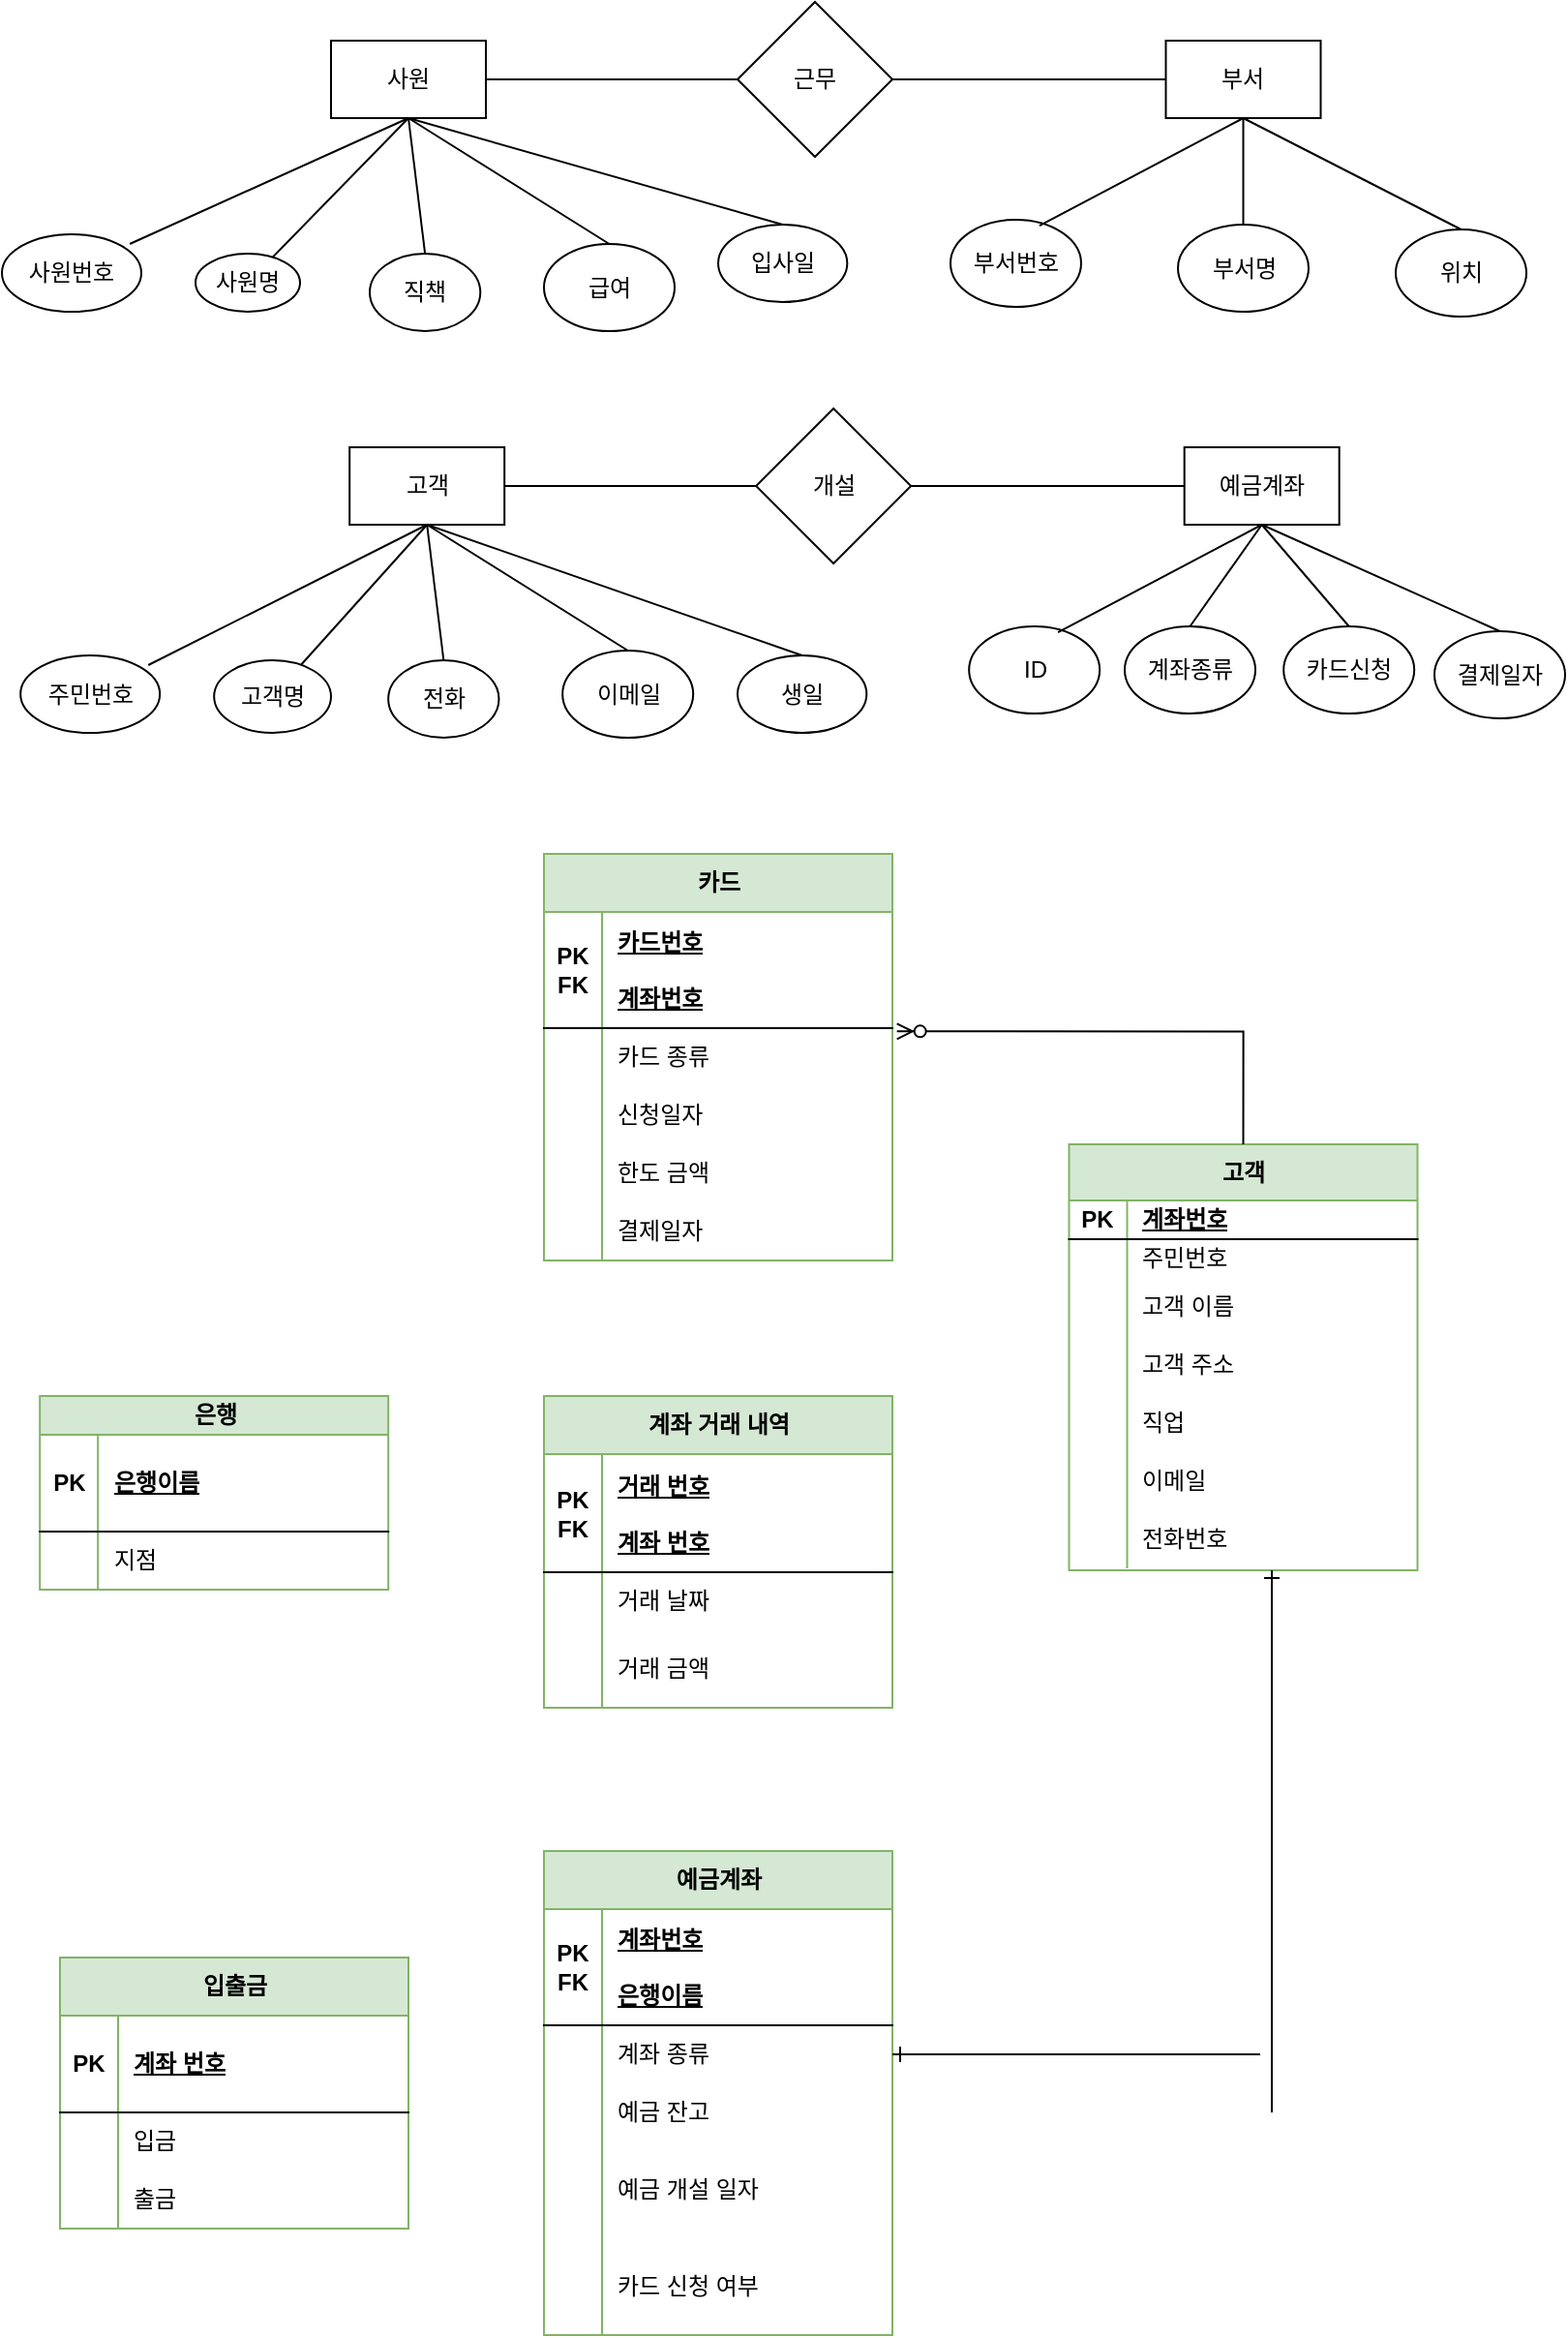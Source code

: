 <mxfile version="22.1.16" type="github">
  <diagram id="R2lEEEUBdFMjLlhIrx00" name="Page-1">
    <mxGraphModel dx="801" dy="1037" grid="1" gridSize="10" guides="1" tooltips="1" connect="1" arrows="1" fold="1" page="1" pageScale="1" pageWidth="850" pageHeight="1100" math="0" shadow="0" extFonts="Permanent Marker^https://fonts.googleapis.com/css?family=Permanent+Marker">
      <root>
        <mxCell id="0" />
        <mxCell id="1" parent="0" />
        <mxCell id="T3U-AoPDwU73Mw-AAo-e-1" value="사원" style="rounded=0;whiteSpace=wrap;html=1;" vertex="1" parent="1">
          <mxGeometry x="180" y="30" width="80" height="40" as="geometry" />
        </mxCell>
        <mxCell id="T3U-AoPDwU73Mw-AAo-e-2" value="사원번호" style="ellipse;whiteSpace=wrap;html=1;" vertex="1" parent="1">
          <mxGeometry x="10" y="130" width="72" height="40" as="geometry" />
        </mxCell>
        <mxCell id="T3U-AoPDwU73Mw-AAo-e-3" value="사원명" style="ellipse;whiteSpace=wrap;html=1;" vertex="1" parent="1">
          <mxGeometry x="110" y="140" width="54" height="30" as="geometry" />
        </mxCell>
        <mxCell id="T3U-AoPDwU73Mw-AAo-e-4" value="직책" style="ellipse;whiteSpace=wrap;html=1;" vertex="1" parent="1">
          <mxGeometry x="200" y="140" width="57.14" height="40" as="geometry" />
        </mxCell>
        <mxCell id="T3U-AoPDwU73Mw-AAo-e-5" value="입사일" style="ellipse;whiteSpace=wrap;html=1;" vertex="1" parent="1">
          <mxGeometry x="380.0" y="125" width="66.67" height="40" as="geometry" />
        </mxCell>
        <mxCell id="T3U-AoPDwU73Mw-AAo-e-6" value="" style="endArrow=none;html=1;rounded=0;exitX=0.917;exitY=0.125;exitDx=0;exitDy=0;exitPerimeter=0;entryX=0.5;entryY=1;entryDx=0;entryDy=0;" edge="1" parent="1" source="T3U-AoPDwU73Mw-AAo-e-2" target="T3U-AoPDwU73Mw-AAo-e-1">
          <mxGeometry width="50" height="50" relative="1" as="geometry">
            <mxPoint x="400" y="430" as="sourcePoint" />
            <mxPoint x="450" y="380" as="targetPoint" />
          </mxGeometry>
        </mxCell>
        <mxCell id="T3U-AoPDwU73Mw-AAo-e-7" value="" style="endArrow=none;html=1;rounded=0;entryX=0.5;entryY=1;entryDx=0;entryDy=0;" edge="1" parent="1" source="T3U-AoPDwU73Mw-AAo-e-3" target="T3U-AoPDwU73Mw-AAo-e-1">
          <mxGeometry width="50" height="50" relative="1" as="geometry">
            <mxPoint x="400" y="430" as="sourcePoint" />
            <mxPoint x="450" y="380" as="targetPoint" />
          </mxGeometry>
        </mxCell>
        <mxCell id="T3U-AoPDwU73Mw-AAo-e-8" value="" style="endArrow=none;html=1;rounded=0;entryX=0.5;entryY=1;entryDx=0;entryDy=0;exitX=0.5;exitY=0;exitDx=0;exitDy=0;" edge="1" parent="1" source="T3U-AoPDwU73Mw-AAo-e-4" target="T3U-AoPDwU73Mw-AAo-e-1">
          <mxGeometry width="50" height="50" relative="1" as="geometry">
            <mxPoint x="400" y="430" as="sourcePoint" />
            <mxPoint x="450" y="380" as="targetPoint" />
          </mxGeometry>
        </mxCell>
        <mxCell id="T3U-AoPDwU73Mw-AAo-e-9" value="" style="endArrow=none;html=1;rounded=0;exitX=0.5;exitY=0;exitDx=0;exitDy=0;entryX=0.5;entryY=1;entryDx=0;entryDy=0;" edge="1" parent="1" source="T3U-AoPDwU73Mw-AAo-e-5" target="T3U-AoPDwU73Mw-AAo-e-1">
          <mxGeometry width="50" height="50" relative="1" as="geometry">
            <mxPoint x="400" y="430" as="sourcePoint" />
            <mxPoint x="450" y="380" as="targetPoint" />
          </mxGeometry>
        </mxCell>
        <mxCell id="T3U-AoPDwU73Mw-AAo-e-11" value="부서" style="rounded=0;whiteSpace=wrap;html=1;" vertex="1" parent="1">
          <mxGeometry x="611.25" y="30" width="80" height="40" as="geometry" />
        </mxCell>
        <mxCell id="T3U-AoPDwU73Mw-AAo-e-12" value="급여" style="ellipse;whiteSpace=wrap;html=1;" vertex="1" parent="1">
          <mxGeometry x="290" y="135" width="67.5" height="45" as="geometry" />
        </mxCell>
        <mxCell id="T3U-AoPDwU73Mw-AAo-e-13" value="부서번호" style="ellipse;whiteSpace=wrap;html=1;" vertex="1" parent="1">
          <mxGeometry x="500" y="122.5" width="67.5" height="45" as="geometry" />
        </mxCell>
        <mxCell id="T3U-AoPDwU73Mw-AAo-e-14" value="부서명" style="ellipse;whiteSpace=wrap;html=1;" vertex="1" parent="1">
          <mxGeometry x="617.5" y="125" width="67.5" height="45" as="geometry" />
        </mxCell>
        <mxCell id="T3U-AoPDwU73Mw-AAo-e-15" value="위치" style="ellipse;whiteSpace=wrap;html=1;" vertex="1" parent="1">
          <mxGeometry x="730" y="127.5" width="67.5" height="45" as="geometry" />
        </mxCell>
        <mxCell id="T3U-AoPDwU73Mw-AAo-e-16" value="" style="endArrow=none;html=1;rounded=0;entryX=0.5;entryY=1;entryDx=0;entryDy=0;exitX=0.5;exitY=0;exitDx=0;exitDy=0;" edge="1" parent="1" source="T3U-AoPDwU73Mw-AAo-e-12" target="T3U-AoPDwU73Mw-AAo-e-1">
          <mxGeometry width="50" height="50" relative="1" as="geometry">
            <mxPoint x="460" y="120" as="sourcePoint" />
            <mxPoint x="510" y="80" as="targetPoint" />
            <Array as="points" />
          </mxGeometry>
        </mxCell>
        <mxCell id="T3U-AoPDwU73Mw-AAo-e-17" value="" style="endArrow=none;html=1;rounded=0;exitX=0.681;exitY=0.067;exitDx=0;exitDy=0;exitPerimeter=0;entryX=0.5;entryY=1;entryDx=0;entryDy=0;" edge="1" parent="1" source="T3U-AoPDwU73Mw-AAo-e-13" target="T3U-AoPDwU73Mw-AAo-e-11">
          <mxGeometry width="50" height="50" relative="1" as="geometry">
            <mxPoint x="580" y="120" as="sourcePoint" />
            <mxPoint x="620" y="70" as="targetPoint" />
          </mxGeometry>
        </mxCell>
        <mxCell id="T3U-AoPDwU73Mw-AAo-e-18" value="" style="endArrow=none;html=1;rounded=0;entryX=0.5;entryY=1;entryDx=0;entryDy=0;exitX=0.5;exitY=0;exitDx=0;exitDy=0;" edge="1" parent="1" source="T3U-AoPDwU73Mw-AAo-e-14" target="T3U-AoPDwU73Mw-AAo-e-11">
          <mxGeometry width="50" height="50" relative="1" as="geometry">
            <mxPoint x="400" y="330" as="sourcePoint" />
            <mxPoint x="450" y="280" as="targetPoint" />
          </mxGeometry>
        </mxCell>
        <mxCell id="T3U-AoPDwU73Mw-AAo-e-19" value="" style="endArrow=none;html=1;rounded=0;entryX=0.5;entryY=1;entryDx=0;entryDy=0;exitX=0.5;exitY=0;exitDx=0;exitDy=0;" edge="1" parent="1" source="T3U-AoPDwU73Mw-AAo-e-15" target="T3U-AoPDwU73Mw-AAo-e-11">
          <mxGeometry width="50" height="50" relative="1" as="geometry">
            <mxPoint x="590" y="260" as="sourcePoint" />
            <mxPoint x="640" y="210" as="targetPoint" />
          </mxGeometry>
        </mxCell>
        <mxCell id="T3U-AoPDwU73Mw-AAo-e-20" value="근무" style="rhombus;whiteSpace=wrap;html=1;" vertex="1" parent="1">
          <mxGeometry x="390" y="10" width="80" height="80" as="geometry" />
        </mxCell>
        <mxCell id="T3U-AoPDwU73Mw-AAo-e-21" value="" style="endArrow=none;html=1;rounded=0;exitX=1;exitY=0.5;exitDx=0;exitDy=0;entryX=0;entryY=0.5;entryDx=0;entryDy=0;" edge="1" parent="1" source="T3U-AoPDwU73Mw-AAo-e-1" target="T3U-AoPDwU73Mw-AAo-e-20">
          <mxGeometry width="50" height="50" relative="1" as="geometry">
            <mxPoint x="400" y="330" as="sourcePoint" />
            <mxPoint x="450" y="280" as="targetPoint" />
          </mxGeometry>
        </mxCell>
        <mxCell id="T3U-AoPDwU73Mw-AAo-e-22" value="" style="endArrow=none;html=1;rounded=0;exitX=1;exitY=0.5;exitDx=0;exitDy=0;entryX=0;entryY=0.5;entryDx=0;entryDy=0;" edge="1" parent="1" source="T3U-AoPDwU73Mw-AAo-e-20" target="T3U-AoPDwU73Mw-AAo-e-11">
          <mxGeometry width="50" height="50" relative="1" as="geometry">
            <mxPoint x="400" y="330" as="sourcePoint" />
            <mxPoint x="450" y="280" as="targetPoint" />
          </mxGeometry>
        </mxCell>
        <mxCell id="T3U-AoPDwU73Mw-AAo-e-45" value="고객" style="rounded=0;whiteSpace=wrap;html=1;" vertex="1" parent="1">
          <mxGeometry x="189.59" y="240" width="80" height="40" as="geometry" />
        </mxCell>
        <mxCell id="T3U-AoPDwU73Mw-AAo-e-46" value="주민번호" style="ellipse;whiteSpace=wrap;html=1;" vertex="1" parent="1">
          <mxGeometry x="19.59" y="347.5" width="72" height="40" as="geometry" />
        </mxCell>
        <mxCell id="T3U-AoPDwU73Mw-AAo-e-47" value="고객명" style="ellipse;whiteSpace=wrap;html=1;" vertex="1" parent="1">
          <mxGeometry x="119.59" y="350" width="60.41" height="37.5" as="geometry" />
        </mxCell>
        <mxCell id="T3U-AoPDwU73Mw-AAo-e-48" value="전화" style="ellipse;whiteSpace=wrap;html=1;" vertex="1" parent="1">
          <mxGeometry x="209.59" y="350" width="57.14" height="40" as="geometry" />
        </mxCell>
        <mxCell id="T3U-AoPDwU73Mw-AAo-e-49" value="생일" style="ellipse;whiteSpace=wrap;html=1;" vertex="1" parent="1">
          <mxGeometry x="390.0" y="347.5" width="66.67" height="40" as="geometry" />
        </mxCell>
        <mxCell id="T3U-AoPDwU73Mw-AAo-e-50" value="" style="endArrow=none;html=1;rounded=0;exitX=0.917;exitY=0.125;exitDx=0;exitDy=0;exitPerimeter=0;entryX=0.5;entryY=1;entryDx=0;entryDy=0;" edge="1" parent="1" source="T3U-AoPDwU73Mw-AAo-e-46" target="T3U-AoPDwU73Mw-AAo-e-45">
          <mxGeometry width="50" height="50" relative="1" as="geometry">
            <mxPoint x="409.59" y="640" as="sourcePoint" />
            <mxPoint x="459.59" y="590" as="targetPoint" />
          </mxGeometry>
        </mxCell>
        <mxCell id="T3U-AoPDwU73Mw-AAo-e-51" value="" style="endArrow=none;html=1;rounded=0;entryX=0.5;entryY=1;entryDx=0;entryDy=0;" edge="1" parent="1" source="T3U-AoPDwU73Mw-AAo-e-47" target="T3U-AoPDwU73Mw-AAo-e-45">
          <mxGeometry width="50" height="50" relative="1" as="geometry">
            <mxPoint x="409.59" y="640" as="sourcePoint" />
            <mxPoint x="459.59" y="590" as="targetPoint" />
          </mxGeometry>
        </mxCell>
        <mxCell id="T3U-AoPDwU73Mw-AAo-e-52" value="" style="endArrow=none;html=1;rounded=0;entryX=0.5;entryY=1;entryDx=0;entryDy=0;exitX=0.5;exitY=0;exitDx=0;exitDy=0;" edge="1" parent="1" source="T3U-AoPDwU73Mw-AAo-e-48" target="T3U-AoPDwU73Mw-AAo-e-45">
          <mxGeometry width="50" height="50" relative="1" as="geometry">
            <mxPoint x="409.59" y="640" as="sourcePoint" />
            <mxPoint x="459.59" y="590" as="targetPoint" />
          </mxGeometry>
        </mxCell>
        <mxCell id="T3U-AoPDwU73Mw-AAo-e-53" value="" style="endArrow=none;html=1;rounded=0;exitX=0.5;exitY=0;exitDx=0;exitDy=0;entryX=0.5;entryY=1;entryDx=0;entryDy=0;" edge="1" parent="1" source="T3U-AoPDwU73Mw-AAo-e-49" target="T3U-AoPDwU73Mw-AAo-e-45">
          <mxGeometry width="50" height="50" relative="1" as="geometry">
            <mxPoint x="409.59" y="640" as="sourcePoint" />
            <mxPoint x="459.59" y="590" as="targetPoint" />
          </mxGeometry>
        </mxCell>
        <mxCell id="T3U-AoPDwU73Mw-AAo-e-54" value="예금계좌" style="rounded=0;whiteSpace=wrap;html=1;" vertex="1" parent="1">
          <mxGeometry x="620.84" y="240" width="80" height="40" as="geometry" />
        </mxCell>
        <mxCell id="T3U-AoPDwU73Mw-AAo-e-55" value="이메일" style="ellipse;whiteSpace=wrap;html=1;" vertex="1" parent="1">
          <mxGeometry x="299.59" y="345" width="67.5" height="45" as="geometry" />
        </mxCell>
        <mxCell id="T3U-AoPDwU73Mw-AAo-e-56" value="ID" style="ellipse;whiteSpace=wrap;html=1;" vertex="1" parent="1">
          <mxGeometry x="509.59" y="332.5" width="67.5" height="45" as="geometry" />
        </mxCell>
        <mxCell id="T3U-AoPDwU73Mw-AAo-e-57" value="계좌종류" style="ellipse;whiteSpace=wrap;html=1;" vertex="1" parent="1">
          <mxGeometry x="590" y="332.5" width="67.5" height="45" as="geometry" />
        </mxCell>
        <mxCell id="T3U-AoPDwU73Mw-AAo-e-58" value="카드신청" style="ellipse;whiteSpace=wrap;html=1;" vertex="1" parent="1">
          <mxGeometry x="672.09" y="332.5" width="67.5" height="45" as="geometry" />
        </mxCell>
        <mxCell id="T3U-AoPDwU73Mw-AAo-e-59" value="" style="endArrow=none;html=1;rounded=0;entryX=0.5;entryY=1;entryDx=0;entryDy=0;exitX=0.5;exitY=0;exitDx=0;exitDy=0;" edge="1" parent="1" source="T3U-AoPDwU73Mw-AAo-e-55" target="T3U-AoPDwU73Mw-AAo-e-45">
          <mxGeometry width="50" height="50" relative="1" as="geometry">
            <mxPoint x="469.59" y="330" as="sourcePoint" />
            <mxPoint x="519.59" y="290" as="targetPoint" />
            <Array as="points" />
          </mxGeometry>
        </mxCell>
        <mxCell id="T3U-AoPDwU73Mw-AAo-e-60" value="" style="endArrow=none;html=1;rounded=0;exitX=0.681;exitY=0.067;exitDx=0;exitDy=0;exitPerimeter=0;entryX=0.5;entryY=1;entryDx=0;entryDy=0;" edge="1" parent="1" source="T3U-AoPDwU73Mw-AAo-e-56" target="T3U-AoPDwU73Mw-AAo-e-54">
          <mxGeometry width="50" height="50" relative="1" as="geometry">
            <mxPoint x="589.59" y="330" as="sourcePoint" />
            <mxPoint x="629.59" y="280" as="targetPoint" />
          </mxGeometry>
        </mxCell>
        <mxCell id="T3U-AoPDwU73Mw-AAo-e-61" value="" style="endArrow=none;html=1;rounded=0;entryX=0.5;entryY=1;entryDx=0;entryDy=0;exitX=0.5;exitY=0;exitDx=0;exitDy=0;" edge="1" parent="1" source="T3U-AoPDwU73Mw-AAo-e-57" target="T3U-AoPDwU73Mw-AAo-e-54">
          <mxGeometry width="50" height="50" relative="1" as="geometry">
            <mxPoint x="409.59" y="540" as="sourcePoint" />
            <mxPoint x="459.59" y="490" as="targetPoint" />
          </mxGeometry>
        </mxCell>
        <mxCell id="T3U-AoPDwU73Mw-AAo-e-62" value="" style="endArrow=none;html=1;rounded=0;entryX=0.5;entryY=1;entryDx=0;entryDy=0;exitX=0.5;exitY=0;exitDx=0;exitDy=0;" edge="1" parent="1" source="T3U-AoPDwU73Mw-AAo-e-58" target="T3U-AoPDwU73Mw-AAo-e-54">
          <mxGeometry width="50" height="50" relative="1" as="geometry">
            <mxPoint x="599.59" y="470" as="sourcePoint" />
            <mxPoint x="649.59" y="420" as="targetPoint" />
          </mxGeometry>
        </mxCell>
        <mxCell id="T3U-AoPDwU73Mw-AAo-e-63" value="개설" style="rhombus;whiteSpace=wrap;html=1;" vertex="1" parent="1">
          <mxGeometry x="399.59" y="220" width="80" height="80" as="geometry" />
        </mxCell>
        <mxCell id="T3U-AoPDwU73Mw-AAo-e-64" value="" style="endArrow=none;html=1;rounded=0;exitX=1;exitY=0.5;exitDx=0;exitDy=0;entryX=0;entryY=0.5;entryDx=0;entryDy=0;" edge="1" parent="1" source="T3U-AoPDwU73Mw-AAo-e-45" target="T3U-AoPDwU73Mw-AAo-e-63">
          <mxGeometry width="50" height="50" relative="1" as="geometry">
            <mxPoint x="409.59" y="540" as="sourcePoint" />
            <mxPoint x="459.59" y="490" as="targetPoint" />
          </mxGeometry>
        </mxCell>
        <mxCell id="T3U-AoPDwU73Mw-AAo-e-65" value="" style="endArrow=none;html=1;rounded=0;exitX=1;exitY=0.5;exitDx=0;exitDy=0;entryX=0;entryY=0.5;entryDx=0;entryDy=0;" edge="1" parent="1" source="T3U-AoPDwU73Mw-AAo-e-63" target="T3U-AoPDwU73Mw-AAo-e-54">
          <mxGeometry width="50" height="50" relative="1" as="geometry">
            <mxPoint x="409.59" y="540" as="sourcePoint" />
            <mxPoint x="459.59" y="490" as="targetPoint" />
          </mxGeometry>
        </mxCell>
        <mxCell id="T3U-AoPDwU73Mw-AAo-e-66" value="결제일자" style="ellipse;whiteSpace=wrap;html=1;" vertex="1" parent="1">
          <mxGeometry x="750" y="335" width="67.5" height="45" as="geometry" />
        </mxCell>
        <mxCell id="T3U-AoPDwU73Mw-AAo-e-67" value="" style="endArrow=none;html=1;rounded=0;entryX=0.5;entryY=1;entryDx=0;entryDy=0;exitX=0.5;exitY=0;exitDx=0;exitDy=0;" edge="1" parent="1" source="T3U-AoPDwU73Mw-AAo-e-66" target="T3U-AoPDwU73Mw-AAo-e-54">
          <mxGeometry width="50" height="50" relative="1" as="geometry">
            <mxPoint x="780" y="340" as="sourcePoint" />
            <mxPoint x="830" y="290" as="targetPoint" />
          </mxGeometry>
        </mxCell>
        <object label="고객" 카드="카드번호" 거래번호="" id="T3U-AoPDwU73Mw-AAo-e-106">
          <mxCell style="shape=table;startSize=29;container=1;collapsible=1;childLayout=tableLayout;fixedRows=1;rowLines=0;fontStyle=1;align=center;resizeLast=1;html=1;swimlaneLine=1;fillColor=#d5e8d4;strokeColor=#82b366;" vertex="1" parent="1">
            <mxGeometry x="561.25" y="600" width="180" height="220" as="geometry" />
          </mxCell>
        </object>
        <mxCell id="T3U-AoPDwU73Mw-AAo-e-107" value="" style="shape=tableRow;horizontal=0;startSize=0;swimlaneHead=0;swimlaneBody=0;fillColor=none;collapsible=0;dropTarget=0;points=[[0,0.5],[1,0.5]];portConstraint=eastwest;top=0;left=0;right=0;bottom=1;" vertex="1" parent="T3U-AoPDwU73Mw-AAo-e-106">
          <mxGeometry y="29" width="180" height="20" as="geometry" />
        </mxCell>
        <mxCell id="T3U-AoPDwU73Mw-AAo-e-108" value="PK&lt;br&gt;FK" style="shape=partialRectangle;connectable=0;fillColor=none;top=0;left=0;bottom=0;right=0;fontStyle=1;overflow=hidden;whiteSpace=wrap;html=1;" vertex="1" parent="T3U-AoPDwU73Mw-AAo-e-107">
          <mxGeometry width="30" height="20" as="geometry">
            <mxRectangle width="30" height="20" as="alternateBounds" />
          </mxGeometry>
        </mxCell>
        <mxCell id="T3U-AoPDwU73Mw-AAo-e-109" value="계좌번호" style="shape=partialRectangle;connectable=0;fillColor=none;top=0;left=0;bottom=0;right=0;align=left;spacingLeft=6;fontStyle=5;overflow=hidden;whiteSpace=wrap;html=1;" vertex="1" parent="T3U-AoPDwU73Mw-AAo-e-107">
          <mxGeometry x="30" width="150" height="20" as="geometry">
            <mxRectangle width="150" height="20" as="alternateBounds" />
          </mxGeometry>
        </mxCell>
        <mxCell id="T3U-AoPDwU73Mw-AAo-e-110" value="" style="shape=tableRow;horizontal=0;startSize=0;swimlaneHead=0;swimlaneBody=0;fillColor=none;collapsible=0;dropTarget=0;points=[[0,0.5],[1,0.5]];portConstraint=eastwest;top=0;left=0;right=0;bottom=0;" vertex="1" parent="T3U-AoPDwU73Mw-AAo-e-106">
          <mxGeometry y="49" width="180" height="20" as="geometry" />
        </mxCell>
        <mxCell id="T3U-AoPDwU73Mw-AAo-e-111" value="" style="shape=partialRectangle;connectable=0;fillColor=none;top=0;left=0;bottom=0;right=0;editable=1;overflow=hidden;whiteSpace=wrap;html=1;" vertex="1" parent="T3U-AoPDwU73Mw-AAo-e-110">
          <mxGeometry width="30" height="20" as="geometry">
            <mxRectangle width="30" height="20" as="alternateBounds" />
          </mxGeometry>
        </mxCell>
        <mxCell id="T3U-AoPDwU73Mw-AAo-e-112" value="주민번호" style="shape=partialRectangle;connectable=0;fillColor=none;top=0;left=0;bottom=0;right=0;align=left;spacingLeft=6;overflow=hidden;whiteSpace=wrap;html=1;" vertex="1" parent="T3U-AoPDwU73Mw-AAo-e-110">
          <mxGeometry x="30" width="150" height="20" as="geometry">
            <mxRectangle width="150" height="20" as="alternateBounds" />
          </mxGeometry>
        </mxCell>
        <mxCell id="T3U-AoPDwU73Mw-AAo-e-113" value="" style="shape=tableRow;horizontal=0;startSize=0;swimlaneHead=0;swimlaneBody=0;fillColor=none;collapsible=0;dropTarget=0;points=[[0,0.5],[1,0.5]];portConstraint=eastwest;top=0;left=0;right=0;bottom=0;" vertex="1" parent="T3U-AoPDwU73Mw-AAo-e-106">
          <mxGeometry y="69" width="180" height="30" as="geometry" />
        </mxCell>
        <mxCell id="T3U-AoPDwU73Mw-AAo-e-114" value="" style="shape=partialRectangle;connectable=0;fillColor=none;top=0;left=0;bottom=0;right=0;editable=1;overflow=hidden;whiteSpace=wrap;html=1;" vertex="1" parent="T3U-AoPDwU73Mw-AAo-e-113">
          <mxGeometry width="30" height="30" as="geometry">
            <mxRectangle width="30" height="30" as="alternateBounds" />
          </mxGeometry>
        </mxCell>
        <mxCell id="T3U-AoPDwU73Mw-AAo-e-115" value="고객 이름" style="shape=partialRectangle;connectable=0;fillColor=none;top=0;left=0;bottom=0;right=0;align=left;spacingLeft=6;overflow=hidden;whiteSpace=wrap;html=1;" vertex="1" parent="T3U-AoPDwU73Mw-AAo-e-113">
          <mxGeometry x="30" width="150" height="30" as="geometry">
            <mxRectangle width="150" height="30" as="alternateBounds" />
          </mxGeometry>
        </mxCell>
        <object label="" ROW="" id="T3U-AoPDwU73Mw-AAo-e-116">
          <mxCell style="shape=tableRow;horizontal=0;startSize=0;swimlaneHead=0;swimlaneBody=0;fillColor=none;collapsible=0;dropTarget=0;points=[[0,0.5],[1,0.5]];portConstraint=eastwest;top=0;left=0;right=0;bottom=0;" vertex="1" parent="T3U-AoPDwU73Mw-AAo-e-106">
            <mxGeometry y="99" width="180" height="30" as="geometry" />
          </mxCell>
        </object>
        <mxCell id="T3U-AoPDwU73Mw-AAo-e-117" value="" style="shape=partialRectangle;connectable=0;fillColor=none;top=0;left=0;bottom=0;right=0;editable=1;overflow=hidden;whiteSpace=wrap;html=1;" vertex="1" parent="T3U-AoPDwU73Mw-AAo-e-116">
          <mxGeometry width="30" height="30" as="geometry">
            <mxRectangle width="30" height="30" as="alternateBounds" />
          </mxGeometry>
        </mxCell>
        <mxCell id="T3U-AoPDwU73Mw-AAo-e-118" value="고객 주소" style="shape=partialRectangle;connectable=1;fillColor=none;top=0;left=0;bottom=0;right=0;align=left;spacingLeft=6;overflow=hidden;whiteSpace=wrap;html=1;movable=1;resizable=1;rotatable=1;deletable=1;editable=1;locked=0;" vertex="1" parent="T3U-AoPDwU73Mw-AAo-e-116">
          <mxGeometry x="30" width="150" height="30" as="geometry">
            <mxRectangle width="150" height="30" as="alternateBounds" />
          </mxGeometry>
        </mxCell>
        <object label="" ROW="" id="T3U-AoPDwU73Mw-AAo-e-172">
          <mxCell style="shape=tableRow;horizontal=0;startSize=0;swimlaneHead=0;swimlaneBody=0;fillColor=none;collapsible=0;dropTarget=0;points=[[0,0.5],[1,0.5]];portConstraint=eastwest;top=0;left=0;right=0;bottom=0;" vertex="1" parent="T3U-AoPDwU73Mw-AAo-e-106">
            <mxGeometry y="129" width="180" height="30" as="geometry" />
          </mxCell>
        </object>
        <mxCell id="T3U-AoPDwU73Mw-AAo-e-173" value="" style="shape=partialRectangle;connectable=0;fillColor=none;top=0;left=0;bottom=0;right=0;editable=1;overflow=hidden;whiteSpace=wrap;html=1;" vertex="1" parent="T3U-AoPDwU73Mw-AAo-e-172">
          <mxGeometry width="30" height="30" as="geometry">
            <mxRectangle width="30" height="30" as="alternateBounds" />
          </mxGeometry>
        </mxCell>
        <mxCell id="T3U-AoPDwU73Mw-AAo-e-174" value="직업" style="shape=partialRectangle;connectable=1;fillColor=none;top=0;left=0;bottom=0;right=0;align=left;spacingLeft=6;overflow=hidden;whiteSpace=wrap;html=1;movable=1;resizable=1;rotatable=1;deletable=1;editable=1;locked=0;" vertex="1" parent="T3U-AoPDwU73Mw-AAo-e-172">
          <mxGeometry x="30" width="150" height="30" as="geometry">
            <mxRectangle width="150" height="30" as="alternateBounds" />
          </mxGeometry>
        </mxCell>
        <object label="" ROW="" id="T3U-AoPDwU73Mw-AAo-e-224">
          <mxCell style="shape=tableRow;horizontal=0;startSize=0;swimlaneHead=0;swimlaneBody=0;fillColor=none;collapsible=0;dropTarget=0;points=[[0,0.5],[1,0.5]];portConstraint=eastwest;top=0;left=0;right=0;bottom=0;" vertex="1" parent="T3U-AoPDwU73Mw-AAo-e-106">
            <mxGeometry y="159" width="180" height="30" as="geometry" />
          </mxCell>
        </object>
        <mxCell id="T3U-AoPDwU73Mw-AAo-e-225" value="" style="shape=partialRectangle;connectable=0;fillColor=none;top=0;left=0;bottom=0;right=0;editable=1;overflow=hidden;whiteSpace=wrap;html=1;" vertex="1" parent="T3U-AoPDwU73Mw-AAo-e-224">
          <mxGeometry width="30" height="30" as="geometry">
            <mxRectangle width="30" height="30" as="alternateBounds" />
          </mxGeometry>
        </mxCell>
        <mxCell id="T3U-AoPDwU73Mw-AAo-e-226" value="이메일" style="shape=partialRectangle;connectable=1;fillColor=none;top=0;left=0;bottom=0;right=0;align=left;spacingLeft=6;overflow=hidden;whiteSpace=wrap;html=1;movable=1;resizable=1;rotatable=1;deletable=1;editable=1;locked=0;" vertex="1" parent="T3U-AoPDwU73Mw-AAo-e-224">
          <mxGeometry x="30" width="150" height="30" as="geometry">
            <mxRectangle width="150" height="30" as="alternateBounds" />
          </mxGeometry>
        </mxCell>
        <object label="" ROW="" id="T3U-AoPDwU73Mw-AAo-e-227">
          <mxCell style="shape=tableRow;horizontal=0;startSize=0;swimlaneHead=0;swimlaneBody=0;fillColor=none;collapsible=0;dropTarget=0;points=[[0,0.5],[1,0.5]];portConstraint=eastwest;top=0;left=0;right=0;bottom=0;" vertex="1" parent="T3U-AoPDwU73Mw-AAo-e-106">
            <mxGeometry y="189" width="180" height="30" as="geometry" />
          </mxCell>
        </object>
        <mxCell id="T3U-AoPDwU73Mw-AAo-e-228" value="" style="shape=partialRectangle;connectable=0;fillColor=none;top=0;left=0;bottom=0;right=0;editable=1;overflow=hidden;whiteSpace=wrap;html=1;" vertex="1" parent="T3U-AoPDwU73Mw-AAo-e-227">
          <mxGeometry width="30" height="30" as="geometry">
            <mxRectangle width="30" height="30" as="alternateBounds" />
          </mxGeometry>
        </mxCell>
        <mxCell id="T3U-AoPDwU73Mw-AAo-e-229" value="전화번호" style="shape=partialRectangle;connectable=1;fillColor=none;top=0;left=0;bottom=0;right=0;align=left;spacingLeft=6;overflow=hidden;whiteSpace=wrap;html=1;movable=1;resizable=1;rotatable=1;deletable=1;editable=1;locked=0;" vertex="1" parent="T3U-AoPDwU73Mw-AAo-e-227">
          <mxGeometry x="30" width="150" height="30" as="geometry">
            <mxRectangle width="150" height="30" as="alternateBounds" />
          </mxGeometry>
        </mxCell>
        <object label="예금계좌" 카드="카드번호" 거래번호="" id="T3U-AoPDwU73Mw-AAo-e-123">
          <mxCell style="shape=table;startSize=30;container=1;collapsible=1;childLayout=tableLayout;fixedRows=1;rowLines=0;fontStyle=1;align=center;resizeLast=1;html=1;swimlaneLine=1;fillColor=#d5e8d4;strokeColor=#82b366;" vertex="1" parent="1">
            <mxGeometry x="290" y="965" width="180" height="250" as="geometry" />
          </mxCell>
        </object>
        <mxCell id="T3U-AoPDwU73Mw-AAo-e-124" value="" style="shape=tableRow;horizontal=0;startSize=0;swimlaneHead=0;swimlaneBody=0;fillColor=none;collapsible=0;dropTarget=0;points=[[0,0.5],[1,0.5]];portConstraint=eastwest;top=0;left=0;right=0;bottom=1;" vertex="1" parent="T3U-AoPDwU73Mw-AAo-e-123">
          <mxGeometry y="30" width="180" height="60" as="geometry" />
        </mxCell>
        <mxCell id="T3U-AoPDwU73Mw-AAo-e-125" value="PK&lt;br&gt;FK" style="shape=partialRectangle;connectable=0;fillColor=none;top=0;left=0;bottom=0;right=0;fontStyle=1;overflow=hidden;whiteSpace=wrap;html=1;" vertex="1" parent="T3U-AoPDwU73Mw-AAo-e-124">
          <mxGeometry width="30" height="60" as="geometry">
            <mxRectangle width="30" height="60" as="alternateBounds" />
          </mxGeometry>
        </mxCell>
        <mxCell id="T3U-AoPDwU73Mw-AAo-e-126" value="계좌번호&lt;br&gt;&lt;br&gt;은행이름" style="shape=partialRectangle;connectable=0;fillColor=none;top=0;left=0;bottom=0;right=0;align=left;spacingLeft=6;fontStyle=5;overflow=hidden;whiteSpace=wrap;html=1;" vertex="1" parent="T3U-AoPDwU73Mw-AAo-e-124">
          <mxGeometry x="30" width="150" height="60" as="geometry">
            <mxRectangle width="150" height="60" as="alternateBounds" />
          </mxGeometry>
        </mxCell>
        <mxCell id="T3U-AoPDwU73Mw-AAo-e-127" value="" style="shape=tableRow;horizontal=0;startSize=0;swimlaneHead=0;swimlaneBody=0;fillColor=none;collapsible=0;dropTarget=0;points=[[0,0.5],[1,0.5]];portConstraint=eastwest;top=0;left=0;right=0;bottom=0;" vertex="1" parent="T3U-AoPDwU73Mw-AAo-e-123">
          <mxGeometry y="90" width="180" height="30" as="geometry" />
        </mxCell>
        <mxCell id="T3U-AoPDwU73Mw-AAo-e-128" value="" style="shape=partialRectangle;connectable=0;fillColor=none;top=0;left=0;bottom=0;right=0;editable=1;overflow=hidden;whiteSpace=wrap;html=1;" vertex="1" parent="T3U-AoPDwU73Mw-AAo-e-127">
          <mxGeometry width="30" height="30" as="geometry">
            <mxRectangle width="30" height="30" as="alternateBounds" />
          </mxGeometry>
        </mxCell>
        <mxCell id="T3U-AoPDwU73Mw-AAo-e-129" value="계좌 종류" style="shape=partialRectangle;connectable=0;fillColor=none;top=0;left=0;bottom=0;right=0;align=left;spacingLeft=6;overflow=hidden;whiteSpace=wrap;html=1;" vertex="1" parent="T3U-AoPDwU73Mw-AAo-e-127">
          <mxGeometry x="30" width="150" height="30" as="geometry">
            <mxRectangle width="150" height="30" as="alternateBounds" />
          </mxGeometry>
        </mxCell>
        <mxCell id="T3U-AoPDwU73Mw-AAo-e-130" value="" style="shape=tableRow;horizontal=0;startSize=0;swimlaneHead=0;swimlaneBody=0;fillColor=none;collapsible=0;dropTarget=0;points=[[0,0.5],[1,0.5]];portConstraint=eastwest;top=0;left=0;right=0;bottom=0;" vertex="1" parent="T3U-AoPDwU73Mw-AAo-e-123">
          <mxGeometry y="120" width="180" height="30" as="geometry" />
        </mxCell>
        <mxCell id="T3U-AoPDwU73Mw-AAo-e-131" value="" style="shape=partialRectangle;connectable=0;fillColor=none;top=0;left=0;bottom=0;right=0;editable=1;overflow=hidden;whiteSpace=wrap;html=1;" vertex="1" parent="T3U-AoPDwU73Mw-AAo-e-130">
          <mxGeometry width="30" height="30" as="geometry">
            <mxRectangle width="30" height="30" as="alternateBounds" />
          </mxGeometry>
        </mxCell>
        <mxCell id="T3U-AoPDwU73Mw-AAo-e-132" value="예금 잔고" style="shape=partialRectangle;connectable=0;fillColor=none;top=0;left=0;bottom=0;right=0;align=left;spacingLeft=6;overflow=hidden;whiteSpace=wrap;html=1;" vertex="1" parent="T3U-AoPDwU73Mw-AAo-e-130">
          <mxGeometry x="30" width="150" height="30" as="geometry">
            <mxRectangle width="150" height="30" as="alternateBounds" />
          </mxGeometry>
        </mxCell>
        <object label="" ROW="" id="T3U-AoPDwU73Mw-AAo-e-133">
          <mxCell style="shape=tableRow;horizontal=0;startSize=0;swimlaneHead=0;swimlaneBody=0;fillColor=none;collapsible=0;dropTarget=0;points=[[0,0.5],[1,0.5]];portConstraint=eastwest;top=0;left=0;right=0;bottom=0;" vertex="1" parent="T3U-AoPDwU73Mw-AAo-e-123">
            <mxGeometry y="150" width="180" height="50" as="geometry" />
          </mxCell>
        </object>
        <mxCell id="T3U-AoPDwU73Mw-AAo-e-134" value="" style="shape=partialRectangle;connectable=0;fillColor=none;top=0;left=0;bottom=0;right=0;editable=1;overflow=hidden;whiteSpace=wrap;html=1;" vertex="1" parent="T3U-AoPDwU73Mw-AAo-e-133">
          <mxGeometry width="30" height="50" as="geometry">
            <mxRectangle width="30" height="50" as="alternateBounds" />
          </mxGeometry>
        </mxCell>
        <mxCell id="T3U-AoPDwU73Mw-AAo-e-135" value="예금 개설 일자" style="shape=partialRectangle;connectable=0;fillColor=none;top=0;left=0;bottom=0;right=0;align=left;spacingLeft=6;overflow=hidden;whiteSpace=wrap;html=1;" vertex="1" parent="T3U-AoPDwU73Mw-AAo-e-133">
          <mxGeometry x="30" width="150" height="50" as="geometry">
            <mxRectangle width="150" height="50" as="alternateBounds" />
          </mxGeometry>
        </mxCell>
        <object label="" ROW="" id="T3U-AoPDwU73Mw-AAo-e-233">
          <mxCell style="shape=tableRow;horizontal=0;startSize=0;swimlaneHead=0;swimlaneBody=0;fillColor=none;collapsible=0;dropTarget=0;points=[[0,0.5],[1,0.5]];portConstraint=eastwest;top=0;left=0;right=0;bottom=0;" vertex="1" parent="T3U-AoPDwU73Mw-AAo-e-123">
            <mxGeometry y="200" width="180" height="50" as="geometry" />
          </mxCell>
        </object>
        <mxCell id="T3U-AoPDwU73Mw-AAo-e-234" value="" style="shape=partialRectangle;connectable=0;fillColor=none;top=0;left=0;bottom=0;right=0;editable=1;overflow=hidden;whiteSpace=wrap;html=1;" vertex="1" parent="T3U-AoPDwU73Mw-AAo-e-233">
          <mxGeometry width="30" height="50" as="geometry">
            <mxRectangle width="30" height="50" as="alternateBounds" />
          </mxGeometry>
        </mxCell>
        <mxCell id="T3U-AoPDwU73Mw-AAo-e-235" value="카드 신청 여부" style="shape=partialRectangle;connectable=0;fillColor=none;top=0;left=0;bottom=0;right=0;align=left;spacingLeft=6;overflow=hidden;whiteSpace=wrap;html=1;" vertex="1" parent="T3U-AoPDwU73Mw-AAo-e-233">
          <mxGeometry x="30" width="150" height="50" as="geometry">
            <mxRectangle width="150" height="50" as="alternateBounds" />
          </mxGeometry>
        </mxCell>
        <object label="계좌 거래 내역" 카드="카드번호" 거래번호="" id="T3U-AoPDwU73Mw-AAo-e-136">
          <mxCell style="shape=table;startSize=30;container=1;collapsible=1;childLayout=tableLayout;fixedRows=1;rowLines=0;fontStyle=1;align=center;resizeLast=1;html=1;swimlaneLine=1;fillColor=#d5e8d4;strokeColor=#82b366;" vertex="1" parent="1">
            <mxGeometry x="290" y="730" width="180" height="161" as="geometry" />
          </mxCell>
        </object>
        <mxCell id="T3U-AoPDwU73Mw-AAo-e-137" value="" style="shape=tableRow;horizontal=0;startSize=0;swimlaneHead=0;swimlaneBody=0;fillColor=none;collapsible=0;dropTarget=0;points=[[0,0.5],[1,0.5]];portConstraint=eastwest;top=0;left=0;right=0;bottom=1;" vertex="1" parent="T3U-AoPDwU73Mw-AAo-e-136">
          <mxGeometry y="30" width="180" height="61" as="geometry" />
        </mxCell>
        <mxCell id="T3U-AoPDwU73Mw-AAo-e-138" value="PK&lt;br&gt;FK" style="shape=partialRectangle;connectable=0;fillColor=none;top=0;left=0;bottom=0;right=0;fontStyle=1;overflow=hidden;whiteSpace=wrap;html=1;" vertex="1" parent="T3U-AoPDwU73Mw-AAo-e-137">
          <mxGeometry width="30" height="61" as="geometry">
            <mxRectangle width="30" height="61" as="alternateBounds" />
          </mxGeometry>
        </mxCell>
        <mxCell id="T3U-AoPDwU73Mw-AAo-e-139" value="거래 번호&lt;br&gt;&lt;br&gt;계좌 번호" style="shape=partialRectangle;connectable=0;fillColor=none;top=0;left=0;bottom=0;right=0;align=left;spacingLeft=6;fontStyle=5;overflow=hidden;whiteSpace=wrap;html=1;" vertex="1" parent="T3U-AoPDwU73Mw-AAo-e-137">
          <mxGeometry x="30" width="150" height="61" as="geometry">
            <mxRectangle width="150" height="61" as="alternateBounds" />
          </mxGeometry>
        </mxCell>
        <mxCell id="T3U-AoPDwU73Mw-AAo-e-140" value="" style="shape=tableRow;horizontal=0;startSize=0;swimlaneHead=0;swimlaneBody=0;fillColor=none;collapsible=0;dropTarget=0;points=[[0,0.5],[1,0.5]];portConstraint=eastwest;top=0;left=0;right=0;bottom=0;" vertex="1" parent="T3U-AoPDwU73Mw-AAo-e-136">
          <mxGeometry y="91" width="180" height="30" as="geometry" />
        </mxCell>
        <mxCell id="T3U-AoPDwU73Mw-AAo-e-141" value="" style="shape=partialRectangle;connectable=0;fillColor=none;top=0;left=0;bottom=0;right=0;editable=1;overflow=hidden;whiteSpace=wrap;html=1;" vertex="1" parent="T3U-AoPDwU73Mw-AAo-e-140">
          <mxGeometry width="30" height="30" as="geometry">
            <mxRectangle width="30" height="30" as="alternateBounds" />
          </mxGeometry>
        </mxCell>
        <mxCell id="T3U-AoPDwU73Mw-AAo-e-142" value="거래 날짜" style="shape=partialRectangle;connectable=0;fillColor=none;top=0;left=0;bottom=0;right=0;align=left;spacingLeft=6;overflow=hidden;whiteSpace=wrap;html=1;" vertex="1" parent="T3U-AoPDwU73Mw-AAo-e-140">
          <mxGeometry x="30" width="150" height="30" as="geometry">
            <mxRectangle width="150" height="30" as="alternateBounds" />
          </mxGeometry>
        </mxCell>
        <mxCell id="T3U-AoPDwU73Mw-AAo-e-143" value="" style="shape=tableRow;horizontal=0;startSize=0;swimlaneHead=0;swimlaneBody=0;fillColor=none;collapsible=0;dropTarget=0;points=[[0,0.5],[1,0.5]];portConstraint=eastwest;top=0;left=0;right=0;bottom=0;" vertex="1" parent="T3U-AoPDwU73Mw-AAo-e-136">
          <mxGeometry y="121" width="180" height="40" as="geometry" />
        </mxCell>
        <mxCell id="T3U-AoPDwU73Mw-AAo-e-144" value="" style="shape=partialRectangle;connectable=0;fillColor=none;top=0;left=0;bottom=0;right=0;editable=1;overflow=hidden;whiteSpace=wrap;html=1;" vertex="1" parent="T3U-AoPDwU73Mw-AAo-e-143">
          <mxGeometry width="30" height="40" as="geometry">
            <mxRectangle width="30" height="40" as="alternateBounds" />
          </mxGeometry>
        </mxCell>
        <mxCell id="T3U-AoPDwU73Mw-AAo-e-145" value="거래 금액" style="shape=partialRectangle;connectable=0;fillColor=none;top=0;left=0;bottom=0;right=0;align=left;spacingLeft=6;overflow=hidden;whiteSpace=wrap;html=1;" vertex="1" parent="T3U-AoPDwU73Mw-AAo-e-143">
          <mxGeometry x="30" width="150" height="40" as="geometry">
            <mxRectangle width="150" height="40" as="alternateBounds" />
          </mxGeometry>
        </mxCell>
        <object label="입출금" 카드="카드번호" 거래번호="" id="T3U-AoPDwU73Mw-AAo-e-151">
          <mxCell style="shape=table;startSize=30;container=1;collapsible=1;childLayout=tableLayout;fixedRows=1;rowLines=0;fontStyle=1;align=center;resizeLast=1;html=1;swimlaneLine=1;fillColor=#d5e8d4;strokeColor=#82b366;" vertex="1" parent="1">
            <mxGeometry x="40" y="1020" width="180" height="140" as="geometry" />
          </mxCell>
        </object>
        <mxCell id="T3U-AoPDwU73Mw-AAo-e-152" value="" style="shape=tableRow;horizontal=0;startSize=0;swimlaneHead=0;swimlaneBody=0;fillColor=none;collapsible=0;dropTarget=0;points=[[0,0.5],[1,0.5]];portConstraint=eastwest;top=0;left=0;right=0;bottom=1;" vertex="1" parent="T3U-AoPDwU73Mw-AAo-e-151">
          <mxGeometry y="30" width="180" height="50" as="geometry" />
        </mxCell>
        <mxCell id="T3U-AoPDwU73Mw-AAo-e-153" value="PK" style="shape=partialRectangle;connectable=0;fillColor=none;top=0;left=0;bottom=0;right=0;fontStyle=1;overflow=hidden;whiteSpace=wrap;html=1;" vertex="1" parent="T3U-AoPDwU73Mw-AAo-e-152">
          <mxGeometry width="30" height="50" as="geometry">
            <mxRectangle width="30" height="50" as="alternateBounds" />
          </mxGeometry>
        </mxCell>
        <mxCell id="T3U-AoPDwU73Mw-AAo-e-154" value="계좌 번호" style="shape=partialRectangle;connectable=0;fillColor=none;top=0;left=0;bottom=0;right=0;align=left;spacingLeft=6;fontStyle=5;overflow=hidden;whiteSpace=wrap;html=1;" vertex="1" parent="T3U-AoPDwU73Mw-AAo-e-152">
          <mxGeometry x="30" width="150" height="50" as="geometry">
            <mxRectangle width="150" height="50" as="alternateBounds" />
          </mxGeometry>
        </mxCell>
        <mxCell id="T3U-AoPDwU73Mw-AAo-e-155" value="" style="shape=tableRow;horizontal=0;startSize=0;swimlaneHead=0;swimlaneBody=0;fillColor=none;collapsible=0;dropTarget=0;points=[[0,0.5],[1,0.5]];portConstraint=eastwest;top=0;left=0;right=0;bottom=0;" vertex="1" parent="T3U-AoPDwU73Mw-AAo-e-151">
          <mxGeometry y="80" width="180" height="30" as="geometry" />
        </mxCell>
        <mxCell id="T3U-AoPDwU73Mw-AAo-e-156" value="" style="shape=partialRectangle;connectable=0;fillColor=none;top=0;left=0;bottom=0;right=0;editable=1;overflow=hidden;whiteSpace=wrap;html=1;" vertex="1" parent="T3U-AoPDwU73Mw-AAo-e-155">
          <mxGeometry width="30" height="30" as="geometry">
            <mxRectangle width="30" height="30" as="alternateBounds" />
          </mxGeometry>
        </mxCell>
        <mxCell id="T3U-AoPDwU73Mw-AAo-e-157" value="입금" style="shape=partialRectangle;connectable=0;fillColor=none;top=0;left=0;bottom=0;right=0;align=left;spacingLeft=6;overflow=hidden;whiteSpace=wrap;html=1;" vertex="1" parent="T3U-AoPDwU73Mw-AAo-e-155">
          <mxGeometry x="30" width="150" height="30" as="geometry">
            <mxRectangle width="150" height="30" as="alternateBounds" />
          </mxGeometry>
        </mxCell>
        <mxCell id="T3U-AoPDwU73Mw-AAo-e-158" value="" style="shape=tableRow;horizontal=0;startSize=0;swimlaneHead=0;swimlaneBody=0;fillColor=none;collapsible=0;dropTarget=0;points=[[0,0.5],[1,0.5]];portConstraint=eastwest;top=0;left=0;right=0;bottom=0;" vertex="1" parent="T3U-AoPDwU73Mw-AAo-e-151">
          <mxGeometry y="110" width="180" height="30" as="geometry" />
        </mxCell>
        <mxCell id="T3U-AoPDwU73Mw-AAo-e-159" value="" style="shape=partialRectangle;connectable=0;fillColor=none;top=0;left=0;bottom=0;right=0;editable=1;overflow=hidden;whiteSpace=wrap;html=1;" vertex="1" parent="T3U-AoPDwU73Mw-AAo-e-158">
          <mxGeometry width="30" height="30" as="geometry">
            <mxRectangle width="30" height="30" as="alternateBounds" />
          </mxGeometry>
        </mxCell>
        <mxCell id="T3U-AoPDwU73Mw-AAo-e-160" value="출금" style="shape=partialRectangle;connectable=0;fillColor=none;top=0;left=0;bottom=0;right=0;align=left;spacingLeft=6;overflow=hidden;whiteSpace=wrap;html=1;" vertex="1" parent="T3U-AoPDwU73Mw-AAo-e-158">
          <mxGeometry x="30" width="150" height="30" as="geometry">
            <mxRectangle width="150" height="30" as="alternateBounds" />
          </mxGeometry>
        </mxCell>
        <object label="은행" 카드="카드번호" 거래번호="" id="T3U-AoPDwU73Mw-AAo-e-161">
          <mxCell style="shape=table;startSize=20;container=1;collapsible=1;childLayout=tableLayout;fixedRows=1;rowLines=0;fontStyle=1;align=center;resizeLast=1;html=1;swimlaneLine=1;fillColor=#d5e8d4;strokeColor=#82b366;" vertex="1" parent="1">
            <mxGeometry x="29.59" y="730" width="180" height="100" as="geometry" />
          </mxCell>
        </object>
        <mxCell id="T3U-AoPDwU73Mw-AAo-e-162" value="" style="shape=tableRow;horizontal=0;startSize=0;swimlaneHead=0;swimlaneBody=0;fillColor=none;collapsible=0;dropTarget=0;points=[[0,0.5],[1,0.5]];portConstraint=eastwest;top=0;left=0;right=0;bottom=1;" vertex="1" parent="T3U-AoPDwU73Mw-AAo-e-161">
          <mxGeometry y="20" width="180" height="50" as="geometry" />
        </mxCell>
        <mxCell id="T3U-AoPDwU73Mw-AAo-e-163" value="PK" style="shape=partialRectangle;connectable=0;fillColor=none;top=0;left=0;bottom=0;right=0;fontStyle=1;overflow=hidden;whiteSpace=wrap;html=1;" vertex="1" parent="T3U-AoPDwU73Mw-AAo-e-162">
          <mxGeometry width="30" height="50" as="geometry">
            <mxRectangle width="30" height="50" as="alternateBounds" />
          </mxGeometry>
        </mxCell>
        <mxCell id="T3U-AoPDwU73Mw-AAo-e-164" value="은행이름" style="shape=partialRectangle;connectable=0;fillColor=none;top=0;left=0;bottom=0;right=0;align=left;spacingLeft=6;fontStyle=5;overflow=hidden;whiteSpace=wrap;html=1;" vertex="1" parent="T3U-AoPDwU73Mw-AAo-e-162">
          <mxGeometry x="30" width="150" height="50" as="geometry">
            <mxRectangle width="150" height="50" as="alternateBounds" />
          </mxGeometry>
        </mxCell>
        <mxCell id="T3U-AoPDwU73Mw-AAo-e-165" value="" style="shape=tableRow;horizontal=0;startSize=0;swimlaneHead=0;swimlaneBody=0;fillColor=none;collapsible=0;dropTarget=0;points=[[0,0.5],[1,0.5]];portConstraint=eastwest;top=0;left=0;right=0;bottom=0;" vertex="1" parent="T3U-AoPDwU73Mw-AAo-e-161">
          <mxGeometry y="70" width="180" height="30" as="geometry" />
        </mxCell>
        <mxCell id="T3U-AoPDwU73Mw-AAo-e-166" value="" style="shape=partialRectangle;connectable=0;fillColor=none;top=0;left=0;bottom=0;right=0;editable=1;overflow=hidden;whiteSpace=wrap;html=1;" vertex="1" parent="T3U-AoPDwU73Mw-AAo-e-165">
          <mxGeometry width="30" height="30" as="geometry">
            <mxRectangle width="30" height="30" as="alternateBounds" />
          </mxGeometry>
        </mxCell>
        <mxCell id="T3U-AoPDwU73Mw-AAo-e-167" value="지점" style="shape=partialRectangle;connectable=0;fillColor=none;top=0;left=0;bottom=0;right=0;align=left;spacingLeft=6;overflow=hidden;whiteSpace=wrap;html=1;" vertex="1" parent="T3U-AoPDwU73Mw-AAo-e-165">
          <mxGeometry x="30" width="150" height="30" as="geometry">
            <mxRectangle width="150" height="30" as="alternateBounds" />
          </mxGeometry>
        </mxCell>
        <object label="카드" 카드="카드번호" 거래번호="" id="T3U-AoPDwU73Mw-AAo-e-92">
          <mxCell style="shape=table;startSize=30;container=1;collapsible=1;childLayout=tableLayout;fixedRows=1;rowLines=0;fontStyle=1;align=center;resizeLast=1;html=1;swimlaneLine=1;fillColor=#d5e8d4;strokeColor=#82b366;" vertex="1" parent="1">
            <mxGeometry x="290" y="450" width="180" height="210" as="geometry" />
          </mxCell>
        </object>
        <mxCell id="T3U-AoPDwU73Mw-AAo-e-93" value="" style="shape=tableRow;horizontal=0;startSize=0;swimlaneHead=0;swimlaneBody=0;fillColor=none;collapsible=0;dropTarget=0;points=[[0,0.5],[1,0.5]];portConstraint=eastwest;top=0;left=0;right=0;bottom=1;" vertex="1" parent="T3U-AoPDwU73Mw-AAo-e-92">
          <mxGeometry y="30" width="180" height="60" as="geometry" />
        </mxCell>
        <mxCell id="T3U-AoPDwU73Mw-AAo-e-94" value="PK&lt;br&gt;FK" style="shape=partialRectangle;connectable=0;fillColor=none;top=0;left=0;bottom=0;right=0;fontStyle=1;overflow=hidden;whiteSpace=wrap;html=1;" vertex="1" parent="T3U-AoPDwU73Mw-AAo-e-93">
          <mxGeometry width="30" height="60" as="geometry">
            <mxRectangle width="30" height="60" as="alternateBounds" />
          </mxGeometry>
        </mxCell>
        <mxCell id="T3U-AoPDwU73Mw-AAo-e-95" value="카드번호&lt;br&gt;&lt;br&gt;계좌번호" style="shape=partialRectangle;connectable=0;fillColor=none;top=0;left=0;bottom=0;right=0;align=left;spacingLeft=6;fontStyle=5;overflow=hidden;whiteSpace=wrap;html=1;" vertex="1" parent="T3U-AoPDwU73Mw-AAo-e-93">
          <mxGeometry x="30" width="150" height="60" as="geometry">
            <mxRectangle width="150" height="60" as="alternateBounds" />
          </mxGeometry>
        </mxCell>
        <mxCell id="T3U-AoPDwU73Mw-AAo-e-96" value="" style="shape=tableRow;horizontal=0;startSize=0;swimlaneHead=0;swimlaneBody=0;fillColor=none;collapsible=0;dropTarget=0;points=[[0,0.5],[1,0.5]];portConstraint=eastwest;top=0;left=0;right=0;bottom=0;" vertex="1" parent="T3U-AoPDwU73Mw-AAo-e-92">
          <mxGeometry y="90" width="180" height="30" as="geometry" />
        </mxCell>
        <mxCell id="T3U-AoPDwU73Mw-AAo-e-97" value="" style="shape=partialRectangle;connectable=0;fillColor=none;top=0;left=0;bottom=0;right=0;editable=1;overflow=hidden;whiteSpace=wrap;html=1;" vertex="1" parent="T3U-AoPDwU73Mw-AAo-e-96">
          <mxGeometry width="30" height="30" as="geometry">
            <mxRectangle width="30" height="30" as="alternateBounds" />
          </mxGeometry>
        </mxCell>
        <mxCell id="T3U-AoPDwU73Mw-AAo-e-98" value="카드 종류" style="shape=partialRectangle;connectable=0;fillColor=none;top=0;left=0;bottom=0;right=0;align=left;spacingLeft=6;overflow=hidden;whiteSpace=wrap;html=1;" vertex="1" parent="T3U-AoPDwU73Mw-AAo-e-96">
          <mxGeometry x="30" width="150" height="30" as="geometry">
            <mxRectangle width="150" height="30" as="alternateBounds" />
          </mxGeometry>
        </mxCell>
        <mxCell id="T3U-AoPDwU73Mw-AAo-e-99" value="" style="shape=tableRow;horizontal=0;startSize=0;swimlaneHead=0;swimlaneBody=0;fillColor=none;collapsible=0;dropTarget=0;points=[[0,0.5],[1,0.5]];portConstraint=eastwest;top=0;left=0;right=0;bottom=0;" vertex="1" parent="T3U-AoPDwU73Mw-AAo-e-92">
          <mxGeometry y="120" width="180" height="30" as="geometry" />
        </mxCell>
        <mxCell id="T3U-AoPDwU73Mw-AAo-e-100" value="" style="shape=partialRectangle;connectable=0;fillColor=none;top=0;left=0;bottom=0;right=0;editable=1;overflow=hidden;whiteSpace=wrap;html=1;" vertex="1" parent="T3U-AoPDwU73Mw-AAo-e-99">
          <mxGeometry width="30" height="30" as="geometry">
            <mxRectangle width="30" height="30" as="alternateBounds" />
          </mxGeometry>
        </mxCell>
        <mxCell id="T3U-AoPDwU73Mw-AAo-e-101" value="신청일자" style="shape=partialRectangle;connectable=0;fillColor=none;top=0;left=0;bottom=0;right=0;align=left;spacingLeft=6;overflow=hidden;whiteSpace=wrap;html=1;" vertex="1" parent="T3U-AoPDwU73Mw-AAo-e-99">
          <mxGeometry x="30" width="150" height="30" as="geometry">
            <mxRectangle width="150" height="30" as="alternateBounds" />
          </mxGeometry>
        </mxCell>
        <object label="" ROW="" id="T3U-AoPDwU73Mw-AAo-e-102">
          <mxCell style="shape=tableRow;horizontal=0;startSize=0;swimlaneHead=0;swimlaneBody=0;fillColor=none;collapsible=0;dropTarget=0;points=[[0,0.5],[1,0.5]];portConstraint=eastwest;top=0;left=0;right=0;bottom=0;" vertex="1" parent="T3U-AoPDwU73Mw-AAo-e-92">
            <mxGeometry y="150" width="180" height="30" as="geometry" />
          </mxCell>
        </object>
        <mxCell id="T3U-AoPDwU73Mw-AAo-e-103" value="" style="shape=partialRectangle;connectable=0;fillColor=none;top=0;left=0;bottom=0;right=0;editable=1;overflow=hidden;whiteSpace=wrap;html=1;" vertex="1" parent="T3U-AoPDwU73Mw-AAo-e-102">
          <mxGeometry width="30" height="30" as="geometry">
            <mxRectangle width="30" height="30" as="alternateBounds" />
          </mxGeometry>
        </mxCell>
        <mxCell id="T3U-AoPDwU73Mw-AAo-e-104" value="한도 금액" style="shape=partialRectangle;connectable=0;fillColor=none;top=0;left=0;bottom=0;right=0;align=left;spacingLeft=6;overflow=hidden;whiteSpace=wrap;html=1;" vertex="1" parent="T3U-AoPDwU73Mw-AAo-e-102">
          <mxGeometry x="30" width="150" height="30" as="geometry">
            <mxRectangle width="150" height="30" as="alternateBounds" />
          </mxGeometry>
        </mxCell>
        <object label="" ROW="" id="T3U-AoPDwU73Mw-AAo-e-237">
          <mxCell style="shape=tableRow;horizontal=0;startSize=0;swimlaneHead=0;swimlaneBody=0;fillColor=none;collapsible=0;dropTarget=0;points=[[0,0.5],[1,0.5]];portConstraint=eastwest;top=0;left=0;right=0;bottom=0;" vertex="1" parent="T3U-AoPDwU73Mw-AAo-e-92">
            <mxGeometry y="180" width="180" height="30" as="geometry" />
          </mxCell>
        </object>
        <mxCell id="T3U-AoPDwU73Mw-AAo-e-238" value="" style="shape=partialRectangle;connectable=0;fillColor=none;top=0;left=0;bottom=0;right=0;editable=1;overflow=hidden;whiteSpace=wrap;html=1;" vertex="1" parent="T3U-AoPDwU73Mw-AAo-e-237">
          <mxGeometry width="30" height="30" as="geometry">
            <mxRectangle width="30" height="30" as="alternateBounds" />
          </mxGeometry>
        </mxCell>
        <mxCell id="T3U-AoPDwU73Mw-AAo-e-239" value="결제일자" style="shape=partialRectangle;connectable=0;fillColor=none;top=0;left=0;bottom=0;right=0;align=left;spacingLeft=6;overflow=hidden;whiteSpace=wrap;html=1;" vertex="1" parent="T3U-AoPDwU73Mw-AAo-e-237">
          <mxGeometry x="30" width="150" height="30" as="geometry">
            <mxRectangle width="150" height="30" as="alternateBounds" />
          </mxGeometry>
        </mxCell>
        <mxCell id="T3U-AoPDwU73Mw-AAo-e-240" value="" style="edgeStyle=orthogonalEdgeStyle;fontSize=12;html=1;endArrow=ERzeroToMany;endFill=1;rounded=0;fontFamily=Helvetica;fontColor=default;entryX=1.013;entryY=0.056;entryDx=0;entryDy=0;entryPerimeter=0;strokeColor=default;exitX=0.5;exitY=0;exitDx=0;exitDy=0;" edge="1" parent="1" source="T3U-AoPDwU73Mw-AAo-e-106" target="T3U-AoPDwU73Mw-AAo-e-96">
          <mxGeometry width="100" height="100" relative="1" as="geometry">
            <mxPoint x="670" y="550" as="sourcePoint" />
            <mxPoint x="450" y="740" as="targetPoint" />
          </mxGeometry>
        </mxCell>
        <mxCell id="T3U-AoPDwU73Mw-AAo-e-241" value="" style="fontSize=12;html=1;endArrow=ERone;endFill=1;rounded=0;strokeColor=default;" edge="1" parent="1">
          <mxGeometry width="100" height="100" relative="1" as="geometry">
            <mxPoint x="666" y="1100" as="sourcePoint" />
            <mxPoint x="666" y="820" as="targetPoint" />
          </mxGeometry>
        </mxCell>
        <mxCell id="T3U-AoPDwU73Mw-AAo-e-242" value="" style="fontSize=12;html=1;endArrow=ERone;endFill=1;rounded=0;strokeColor=default;entryX=1;entryY=0.5;entryDx=0;entryDy=0;" edge="1" parent="1" target="T3U-AoPDwU73Mw-AAo-e-127">
          <mxGeometry width="100" height="100" relative="1" as="geometry">
            <mxPoint x="660" y="1070" as="sourcePoint" />
            <mxPoint x="676" y="830" as="targetPoint" />
          </mxGeometry>
        </mxCell>
      </root>
    </mxGraphModel>
  </diagram>
</mxfile>
